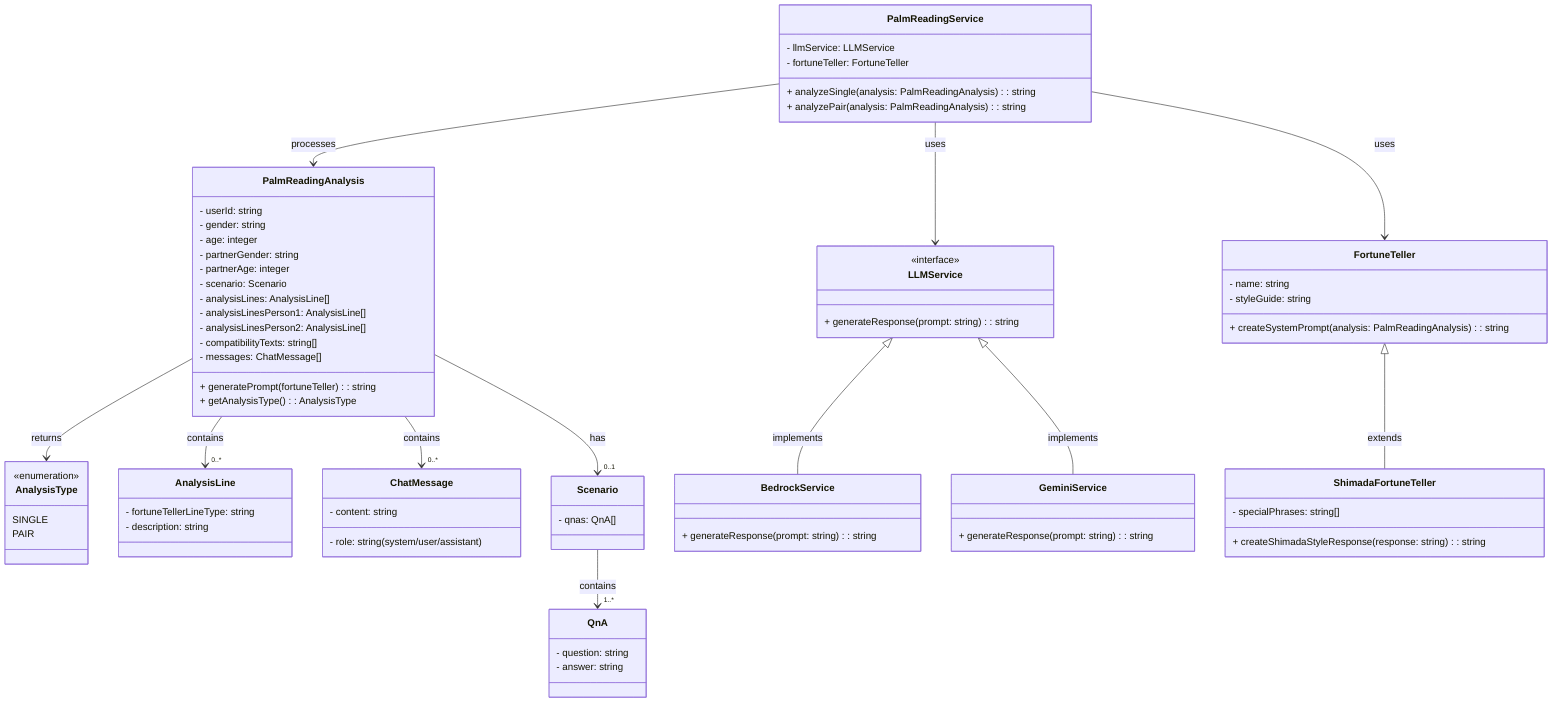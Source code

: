 classDiagram
    class PalmReadingAnalysis {
      - userId: string
      - gender: string
      - age: integer
      - partnerGender: string
      - partnerAge: integer
      - scenario: Scenario
      - analysisLines: AnalysisLine[] 
      - analysisLinesPerson1: AnalysisLine[]
      - analysisLinesPerson2: AnalysisLine[]
      - compatibilityTexts: string[]
      - messages: ChatMessage[]
      + generatePrompt(fortuneTeller): string
      + getAnalysisType(): AnalysisType
    }
    
    class AnalysisType {
      <<enumeration>>
      SINGLE
      PAIR
    }
    
    class AnalysisLine {
      - fortuneTellerLineType: string
      - description: string
    }
    
    class ChatMessage {
      - role: string (system/user/assistant)
      - content: string
    }
    
    class Scenario {
      - qnas: QnA[]
    }
    
    class QnA {
      - question: string
      - answer: string
    }
    
    class LLMService {
      <<interface>>
      + generateResponse(prompt: string): string
    }
    
    class BedrockService {
      + generateResponse(prompt: string): string
    }
    
    class GeminiService {
      + generateResponse(prompt: string): string
    }
    
    class FortuneTeller {
      - name: string
      - styleGuide: string
      + createSystemPrompt(analysis: PalmReadingAnalysis): string
    }
    
    class ShimadaFortuneTeller {
      - specialPhrases: string[]
      + createShimadaStyleResponse(response: string): string
    }
    
    class PalmReadingService {
      - llmService: LLMService
      - fortuneTeller: FortuneTeller
      + analyzeSingle(analysis: PalmReadingAnalysis): string
      + analyzePair(analysis: PalmReadingAnalysis): string
    }
    
    PalmReadingAnalysis --> "0..*" AnalysisLine : contains
    PalmReadingAnalysis --> "0..1" Scenario : has
    PalmReadingAnalysis --> AnalysisType : returns
    Scenario --> "1..*" QnA : contains
    PalmReadingAnalysis --> "0..*" ChatMessage : contains
    LLMService <|-- BedrockService : implements
    LLMService <|-- GeminiService : implements
    FortuneTeller <|-- ShimadaFortuneTeller : extends
    PalmReadingService --> LLMService : uses
    PalmReadingService --> FortuneTeller : uses
    PalmReadingService --> PalmReadingAnalysis : processes